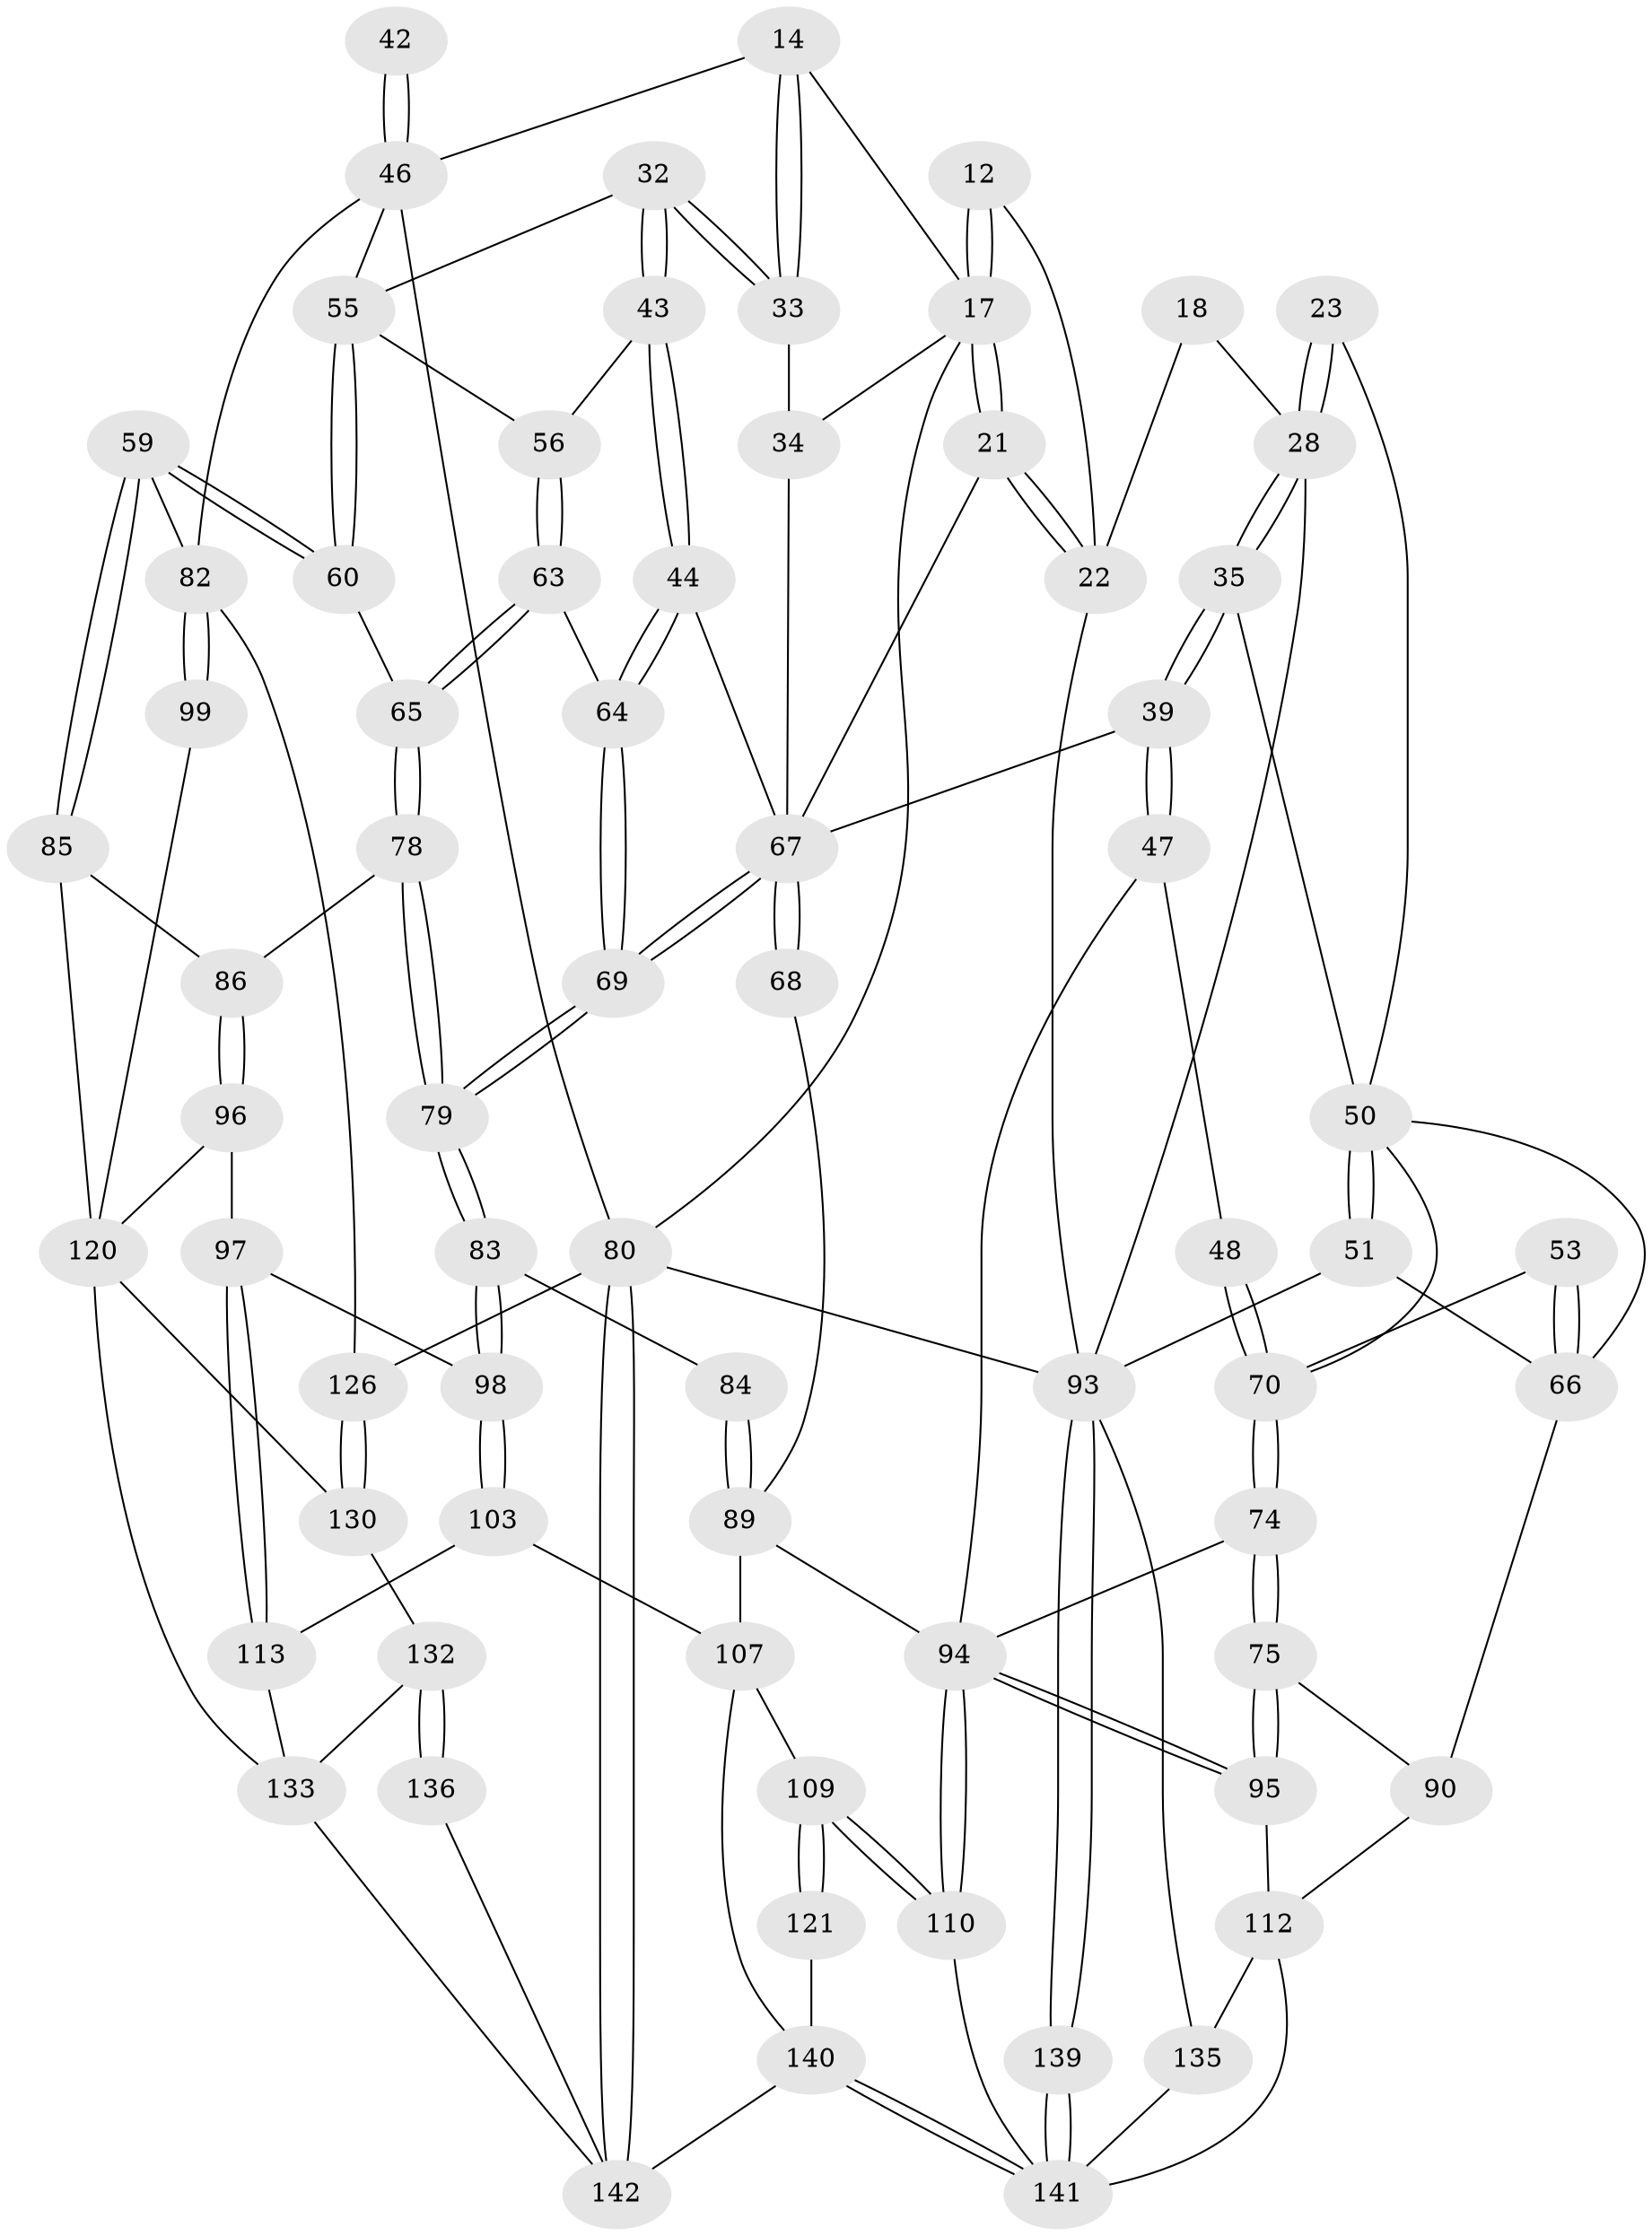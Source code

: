 // original degree distribution, {3: 0.014084507042253521, 4: 0.2605633802816901, 6: 0.24647887323943662, 5: 0.4788732394366197}
// Generated by graph-tools (version 1.1) at 2025/59/03/09/25 04:59:45]
// undirected, 71 vertices, 163 edges
graph export_dot {
graph [start="1"]
  node [color=gray90,style=filled];
  12 [pos="+0.5047679515171493+0.05656025165810224",super="+8"];
  14 [pos="+0.6937948102970867+0.15978823370038922",super="+13"];
  17 [pos="+0.5474951862340168+0.1839650688673529",super="+16+15"];
  18 [pos="+0.27243160948619943+0.15927307962267806"];
  21 [pos="+0.43646816222995993+0.22202306911719438"];
  22 [pos="+0.3761017081917235+0.18229910567501947",super="+10"];
  23 [pos="+0.0605804001099111+0.14178929455244496"];
  28 [pos="+0.2174260040555613+0.23086516406064037",super="+20"];
  32 [pos="+0.732743864175115+0.271012902980481"];
  33 [pos="+0.6710142980669919+0.2271061953601107"];
  34 [pos="+0.6705362005247227+0.22716578499515683"];
  35 [pos="+0.21556511096374978+0.23773106745128478"];
  39 [pos="+0.39874611761161066+0.39602843900395557"];
  42 [pos="+1+0.21078842831073305"];
  43 [pos="+0.6526737304303146+0.42870533726110815"];
  44 [pos="+0.6390778406211775+0.44217927700037973"];
  46 [pos="+1+0.45459770473350264",super="+30+29+27"];
  47 [pos="+0.3403612722959045+0.441143653990568"];
  48 [pos="+0.2861725716543623+0.44487521766066457"];
  50 [pos="+0.12688647874469092+0.3286696374835919",super="+37+24"];
  51 [pos="+0+0.2912124571141722",super="+25"];
  53 [pos="+0.15463227621024528+0.4798803160986847"];
  55 [pos="+0.806284546651262+0.33145956613023464",super="+31"];
  56 [pos="+0.7405585505613501+0.423688819219311"];
  59 [pos="+0.9267237496523573+0.5467106531706502"];
  60 [pos="+0.8533669435257794+0.44094652880029217"];
  63 [pos="+0.7094452210596875+0.49901127638531656"];
  64 [pos="+0.6590750499458008+0.46427581588719197"];
  65 [pos="+0.7152077255192779+0.5210048304124374"];
  66 [pos="+0.08710805520329833+0.5640868597079687",super="+62+54"];
  67 [pos="+0.5843011128174106+0.5434867859516623",super="+45+40+41"];
  68 [pos="+0.4724722427225317+0.4709293579461842"];
  69 [pos="+0.5941603450600765+0.5658095178740303"];
  70 [pos="+0.23129650114326786+0.5547141885884641",super="+52+49"];
  74 [pos="+0.23018707743546754+0.5657079474235895"];
  75 [pos="+0.17094056806332128+0.6409312743845383"];
  78 [pos="+0.7151875616935779+0.5399988588643524"];
  79 [pos="+0.6064359218293035+0.6048396221437772"];
  80 [pos="+1+1",super="+4"];
  82 [pos="+1+0.910066507158598",super="+57+58"];
  83 [pos="+0.6050135065457212+0.6085896178153122"];
  84 [pos="+0.48522691210461305+0.61585485657413"];
  85 [pos="+0.8808147576202819+0.5852602096892702"];
  86 [pos="+0.8038503617555072+0.5920212413800988"];
  89 [pos="+0.41721548376962464+0.6744662704864404",super="+87+72"];
  90 [pos="+0+0.6311713922620843",super="+76"];
  93 [pos="+0+1",super="+6"];
  94 [pos="+0.32090083086293963+0.6911609696515034",super="+88+77+73"];
  95 [pos="+0.17621873630234497+0.6557195353906733"];
  96 [pos="+0.7060520573014656+0.7195737487041728"];
  97 [pos="+0.7020678868622597+0.7179850293975849"];
  98 [pos="+0.6285734580951425+0.6776963137804746"];
  99 [pos="+0.9642680945251534+0.7580713023806249"];
  103 [pos="+0.5591913577598928+0.7500731841719662"];
  107 [pos="+0.47002345653086597+0.7746423672201145",super="+104"];
  109 [pos="+0.33212672496005813+0.7926806454820653",super="+108"];
  110 [pos="+0.3094892091723513+0.7594455201531768"];
  112 [pos="+0.19226630057095082+0.7588554003248068",super="+105+106+91"];
  113 [pos="+0.6050783864848336+0.8236470847619853"];
  120 [pos="+0.7502161135863773+0.8106818173744302",super="+102+101"];
  121 [pos="+0.33440543628677755+0.8720760669288629"];
  126 [pos="+0.9501356011026829+0.9484065296979644",super="+81"];
  130 [pos="+0.9305755950318787+0.9427957609263545",super="+119+118"];
  132 [pos="+0.7805350836831351+0.8897975952210039",super="+131"];
  133 [pos="+0.7590713706126079+0.8535670910681612",super="+124+125"];
  135 [pos="+0.02036108256999368+0.935161038223521",super="+92+115"];
  136 [pos="+0.7457465215030465+1"];
  139 [pos="+0.15472150130263404+1"];
  140 [pos="+0.4162496563039029+1",super="+128+129+122"];
  141 [pos="+0.24564601673403644+1",super="+123+138"];
  142 [pos="+0.6749753068199056+1",super="+137"];
  12 -- 17 [weight=3];
  12 -- 17;
  12 -- 22;
  14 -- 33;
  14 -- 33;
  14 -- 17 [weight=2];
  14 -- 46;
  17 -- 21;
  17 -- 21;
  17 -- 34;
  17 -- 80;
  18 -- 22 [weight=2];
  18 -- 28;
  21 -- 22;
  21 -- 22;
  21 -- 67;
  22 -- 93;
  23 -- 28 [weight=2];
  23 -- 28;
  23 -- 50;
  28 -- 35;
  28 -- 35;
  28 -- 93;
  32 -- 33;
  32 -- 33;
  32 -- 43;
  32 -- 43;
  32 -- 55;
  33 -- 34;
  34 -- 67;
  35 -- 39;
  35 -- 39;
  35 -- 50;
  39 -- 47;
  39 -- 47;
  39 -- 67;
  42 -- 46 [weight=3];
  42 -- 46;
  43 -- 44;
  43 -- 44;
  43 -- 56;
  44 -- 64;
  44 -- 64;
  44 -- 67;
  46 -- 55;
  46 -- 82;
  46 -- 80;
  47 -- 48;
  47 -- 94;
  48 -- 70 [weight=2];
  48 -- 70;
  50 -- 51 [weight=2];
  50 -- 51;
  50 -- 70;
  50 -- 66;
  51 -- 93;
  51 -- 66;
  53 -- 66 [weight=2];
  53 -- 66;
  53 -- 70;
  55 -- 56;
  55 -- 60;
  55 -- 60;
  56 -- 63;
  56 -- 63;
  59 -- 60;
  59 -- 60;
  59 -- 85;
  59 -- 85;
  59 -- 82;
  60 -- 65;
  63 -- 64;
  63 -- 65;
  63 -- 65;
  64 -- 69;
  64 -- 69;
  65 -- 78;
  65 -- 78;
  66 -- 90 [weight=2];
  67 -- 68 [weight=2];
  67 -- 68;
  67 -- 69;
  67 -- 69;
  68 -- 89;
  69 -- 79;
  69 -- 79;
  70 -- 74;
  70 -- 74;
  74 -- 75;
  74 -- 75;
  74 -- 94;
  75 -- 95;
  75 -- 95;
  75 -- 90;
  78 -- 79;
  78 -- 79;
  78 -- 86;
  79 -- 83;
  79 -- 83;
  80 -- 142;
  80 -- 142;
  80 -- 93 [weight=2];
  80 -- 126;
  82 -- 99 [weight=2];
  82 -- 99;
  82 -- 126;
  83 -- 84;
  83 -- 98;
  83 -- 98;
  84 -- 89 [weight=2];
  84 -- 89;
  85 -- 86;
  85 -- 120;
  86 -- 96;
  86 -- 96;
  89 -- 94 [weight=2];
  89 -- 107;
  90 -- 112;
  93 -- 139;
  93 -- 139;
  93 -- 135;
  94 -- 95;
  94 -- 95;
  94 -- 110;
  94 -- 110;
  95 -- 112;
  96 -- 97;
  96 -- 120;
  97 -- 98;
  97 -- 113;
  97 -- 113;
  98 -- 103;
  98 -- 103;
  99 -- 120;
  103 -- 113;
  103 -- 107;
  107 -- 109;
  107 -- 140;
  109 -- 110;
  109 -- 110;
  109 -- 121 [weight=2];
  109 -- 121;
  110 -- 141;
  112 -- 141;
  112 -- 135 [weight=3];
  113 -- 133;
  120 -- 130 [weight=2];
  120 -- 133;
  121 -- 140;
  126 -- 130 [weight=2];
  126 -- 130;
  130 -- 132;
  132 -- 133;
  132 -- 136 [weight=2];
  132 -- 136;
  133 -- 142 [weight=2];
  135 -- 141 [weight=2];
  136 -- 142;
  139 -- 141 [weight=2];
  139 -- 141;
  140 -- 141 [weight=2];
  140 -- 141;
  140 -- 142 [weight=2];
}
